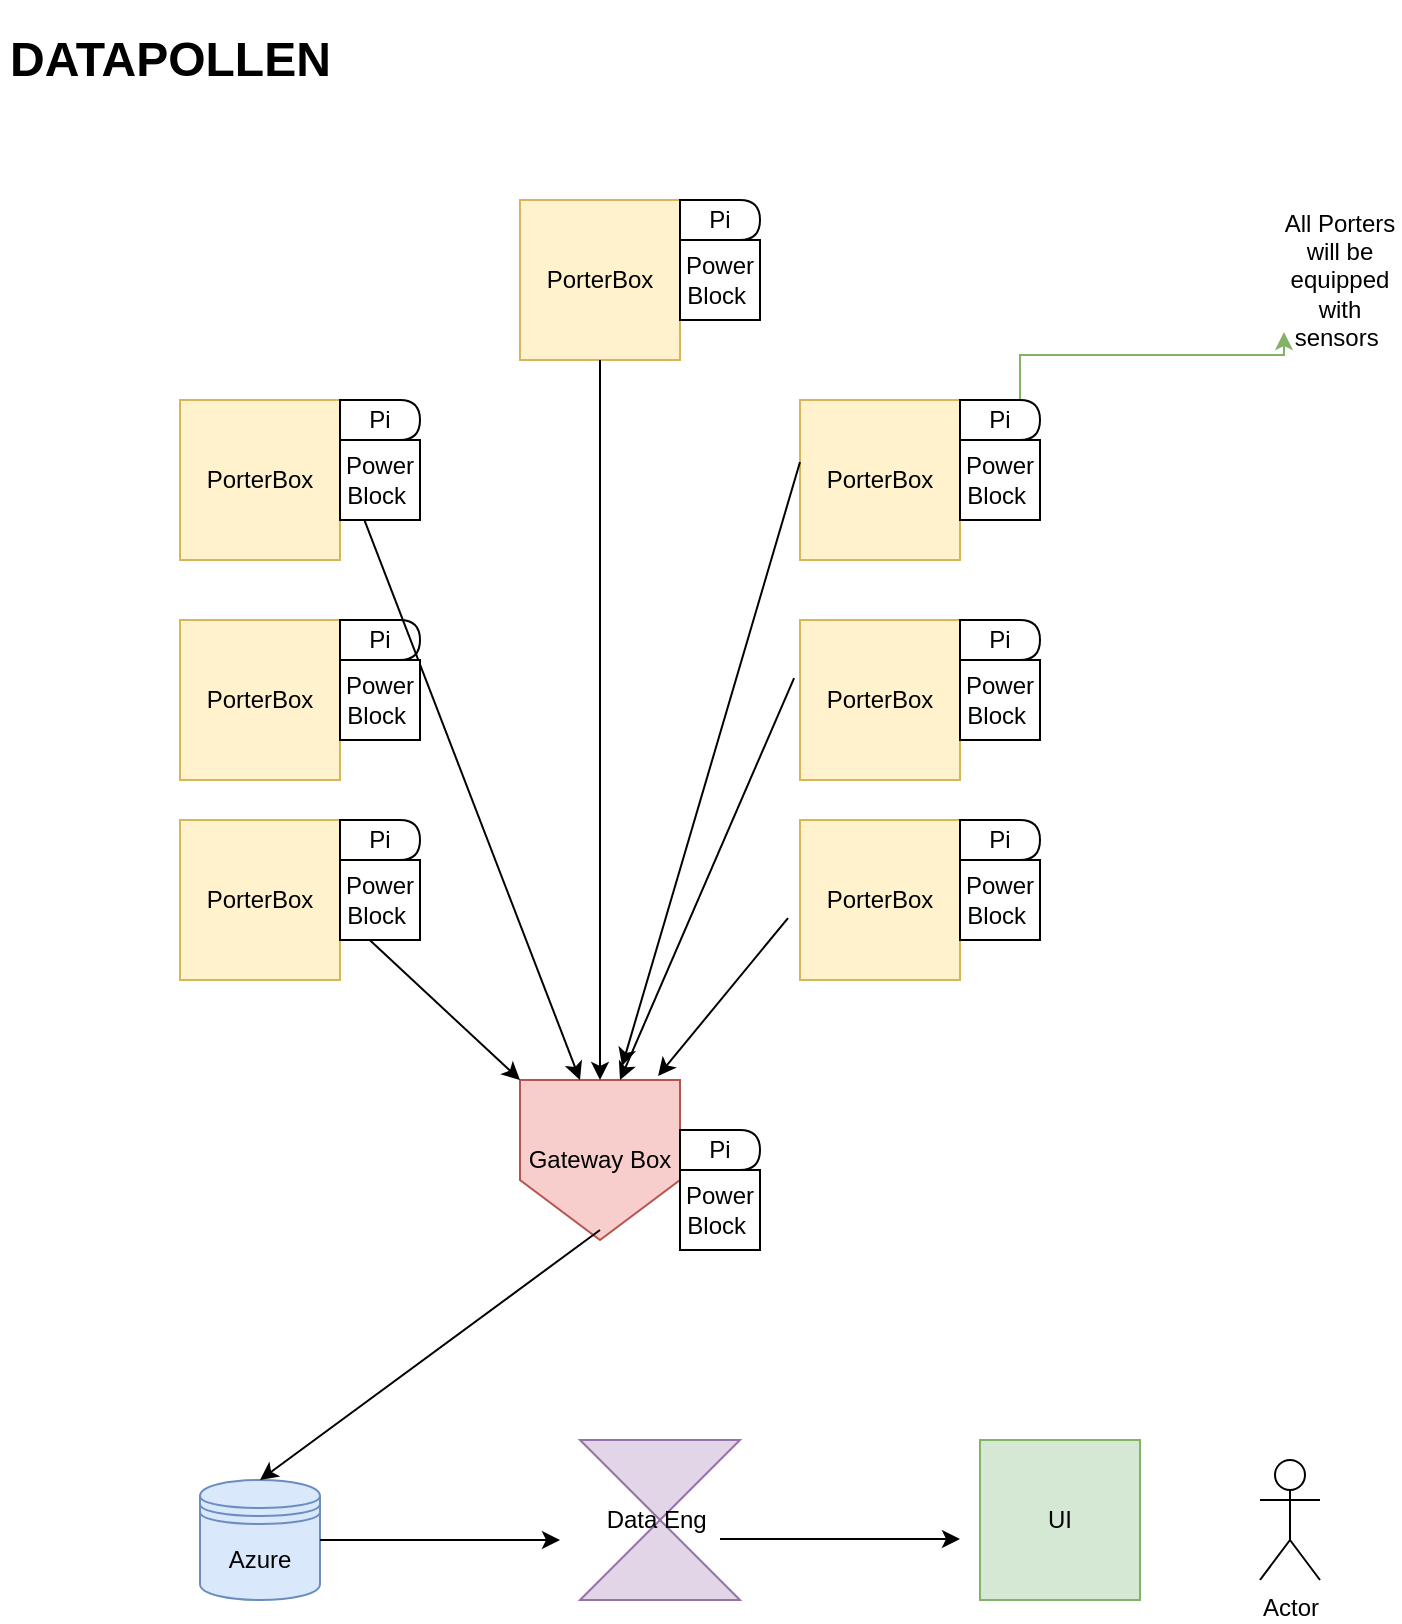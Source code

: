 <mxfile version="21.6.2" type="github">
  <diagram name="Page-1" id="OByR6--c_KJKLzTTlBDF">
    <mxGraphModel dx="1434" dy="823" grid="1" gridSize="10" guides="1" tooltips="1" connect="1" arrows="1" fold="1" page="1" pageScale="1" pageWidth="827" pageHeight="1169" math="0" shadow="0">
      <root>
        <mxCell id="0" />
        <mxCell id="1" parent="0" />
        <mxCell id="82vSFKg-HAJ_n_3Zw1BQ-1" value="PorterBox" style="whiteSpace=wrap;html=1;aspect=fixed;fillColor=#fff2cc;strokeColor=#d6b656;" parent="1" vertex="1">
          <mxGeometry x="330" y="120" width="80" height="80" as="geometry" />
        </mxCell>
        <mxCell id="82vSFKg-HAJ_n_3Zw1BQ-2" value="PorterBox" style="whiteSpace=wrap;html=1;aspect=fixed;fillColor=#fff2cc;strokeColor=#d6b656;" parent="1" vertex="1">
          <mxGeometry x="160" y="220" width="80" height="80" as="geometry" />
        </mxCell>
        <mxCell id="82vSFKg-HAJ_n_3Zw1BQ-3" value="PorterBox" style="whiteSpace=wrap;html=1;aspect=fixed;fillColor=#fff2cc;strokeColor=#d6b656;" parent="1" vertex="1">
          <mxGeometry x="160" y="330" width="80" height="80" as="geometry" />
        </mxCell>
        <mxCell id="82vSFKg-HAJ_n_3Zw1BQ-4" value="PorterBox" style="whiteSpace=wrap;html=1;aspect=fixed;fillColor=#fff2cc;strokeColor=#d6b656;" parent="1" vertex="1">
          <mxGeometry x="160" y="430" width="80" height="80" as="geometry" />
        </mxCell>
        <mxCell id="82vSFKg-HAJ_n_3Zw1BQ-5" value="PorterBox" style="whiteSpace=wrap;html=1;aspect=fixed;fillColor=#fff2cc;strokeColor=#d6b656;" parent="1" vertex="1">
          <mxGeometry x="470" y="220" width="80" height="80" as="geometry" />
        </mxCell>
        <mxCell id="82vSFKg-HAJ_n_3Zw1BQ-6" value="PorterBox" style="whiteSpace=wrap;html=1;aspect=fixed;fillColor=#fff2cc;strokeColor=#d6b656;" parent="1" vertex="1">
          <mxGeometry x="470" y="330" width="80" height="80" as="geometry" />
        </mxCell>
        <mxCell id="82vSFKg-HAJ_n_3Zw1BQ-7" value="PorterBox" style="whiteSpace=wrap;html=1;aspect=fixed;fillColor=#fff2cc;strokeColor=#d6b656;" parent="1" vertex="1">
          <mxGeometry x="470" y="430" width="80" height="80" as="geometry" />
        </mxCell>
        <mxCell id="82vSFKg-HAJ_n_3Zw1BQ-17" value="UI" style="whiteSpace=wrap;html=1;aspect=fixed;fillColor=#d5e8d4;strokeColor=#82b366;" parent="1" vertex="1">
          <mxGeometry x="560" y="740" width="80" height="80" as="geometry" />
        </mxCell>
        <mxCell id="82vSFKg-HAJ_n_3Zw1BQ-61" style="edgeStyle=orthogonalEdgeStyle;rounded=0;orthogonalLoop=1;jettySize=auto;html=1;exitX=0.75;exitY=0;exitDx=0;exitDy=0;entryX=0.033;entryY=1.367;entryDx=0;entryDy=0;entryPerimeter=0;fillColor=#d5e8d4;strokeColor=#82b366;" parent="1" source="82vSFKg-HAJ_n_3Zw1BQ-20" target="82vSFKg-HAJ_n_3Zw1BQ-60" edge="1">
          <mxGeometry relative="1" as="geometry" />
        </mxCell>
        <mxCell id="82vSFKg-HAJ_n_3Zw1BQ-20" value="Pi" style="shape=delay;whiteSpace=wrap;html=1;" parent="1" vertex="1">
          <mxGeometry x="550" y="220" width="40" height="20" as="geometry" />
        </mxCell>
        <mxCell id="82vSFKg-HAJ_n_3Zw1BQ-21" value="Pi" style="shape=delay;whiteSpace=wrap;html=1;" parent="1" vertex="1">
          <mxGeometry x="550" y="330" width="40" height="20" as="geometry" />
        </mxCell>
        <mxCell id="82vSFKg-HAJ_n_3Zw1BQ-22" value="Pi" style="shape=delay;whiteSpace=wrap;html=1;" parent="1" vertex="1">
          <mxGeometry x="550" y="430" width="40" height="20" as="geometry" />
        </mxCell>
        <mxCell id="82vSFKg-HAJ_n_3Zw1BQ-24" value="Pi" style="shape=delay;whiteSpace=wrap;html=1;" parent="1" vertex="1">
          <mxGeometry x="240" y="220" width="40" height="20" as="geometry" />
        </mxCell>
        <mxCell id="82vSFKg-HAJ_n_3Zw1BQ-25" value="Pi" style="shape=delay;whiteSpace=wrap;html=1;" parent="1" vertex="1">
          <mxGeometry x="240" y="330" width="40" height="20" as="geometry" />
        </mxCell>
        <mxCell id="82vSFKg-HAJ_n_3Zw1BQ-26" value="Pi" style="shape=delay;whiteSpace=wrap;html=1;" parent="1" vertex="1">
          <mxGeometry x="240" y="430" width="40" height="20" as="geometry" />
        </mxCell>
        <mxCell id="82vSFKg-HAJ_n_3Zw1BQ-27" value="Data Eng&amp;nbsp;" style="shape=collate;whiteSpace=wrap;html=1;fillColor=#e1d5e7;strokeColor=#9673a6;" parent="1" vertex="1">
          <mxGeometry x="360" y="740" width="80" height="80" as="geometry" />
        </mxCell>
        <mxCell id="82vSFKg-HAJ_n_3Zw1BQ-29" value="Pi" style="shape=delay;whiteSpace=wrap;html=1;" parent="1" vertex="1">
          <mxGeometry x="410" y="120" width="40" height="20" as="geometry" />
        </mxCell>
        <mxCell id="82vSFKg-HAJ_n_3Zw1BQ-31" value="Azure" style="shape=datastore;whiteSpace=wrap;html=1;fillColor=#dae8fc;strokeColor=#6c8ebf;" parent="1" vertex="1">
          <mxGeometry x="170" y="760" width="60" height="60" as="geometry" />
        </mxCell>
        <mxCell id="82vSFKg-HAJ_n_3Zw1BQ-32" value="Gateway Box" style="shape=offPageConnector;whiteSpace=wrap;html=1;fillColor=#f8cecc;strokeColor=#b85450;" parent="1" vertex="1">
          <mxGeometry x="330" y="560" width="80" height="80" as="geometry" />
        </mxCell>
        <mxCell id="82vSFKg-HAJ_n_3Zw1BQ-33" value="" style="endArrow=classic;html=1;rounded=0;entryX=0.5;entryY=0;entryDx=0;entryDy=0;exitX=0.5;exitY=1;exitDx=0;exitDy=0;" parent="1" source="82vSFKg-HAJ_n_3Zw1BQ-1" target="82vSFKg-HAJ_n_3Zw1BQ-32" edge="1">
          <mxGeometry width="50" height="50" relative="1" as="geometry">
            <mxPoint x="350" y="460" as="sourcePoint" />
            <mxPoint x="400" y="410" as="targetPoint" />
          </mxGeometry>
        </mxCell>
        <mxCell id="82vSFKg-HAJ_n_3Zw1BQ-34" value="" style="endArrow=classic;html=1;rounded=0;exitX=1.013;exitY=0.388;exitDx=0;exitDy=0;exitPerimeter=0;" parent="1" source="82vSFKg-HAJ_n_3Zw1BQ-2" edge="1">
          <mxGeometry width="50" height="50" relative="1" as="geometry">
            <mxPoint x="230" y="260" as="sourcePoint" />
            <mxPoint x="360" y="560" as="targetPoint" />
          </mxGeometry>
        </mxCell>
        <mxCell id="82vSFKg-HAJ_n_3Zw1BQ-35" value="" style="endArrow=classic;html=1;rounded=0;exitX=1.038;exitY=0.613;exitDx=0;exitDy=0;exitPerimeter=0;" parent="1" source="82vSFKg-HAJ_n_3Zw1BQ-4" edge="1">
          <mxGeometry width="50" height="50" relative="1" as="geometry">
            <mxPoint x="200" y="260" as="sourcePoint" />
            <mxPoint x="330" y="560" as="targetPoint" />
          </mxGeometry>
        </mxCell>
        <mxCell id="82vSFKg-HAJ_n_3Zw1BQ-36" value="" style="endArrow=classic;html=1;rounded=0;exitX=-0.075;exitY=0.613;exitDx=0;exitDy=0;exitPerimeter=0;entryX=0.863;entryY=-0.025;entryDx=0;entryDy=0;entryPerimeter=0;" parent="1" source="82vSFKg-HAJ_n_3Zw1BQ-7" target="82vSFKg-HAJ_n_3Zw1BQ-32" edge="1">
          <mxGeometry width="50" height="50" relative="1" as="geometry">
            <mxPoint x="330" y="479" as="sourcePoint" />
            <mxPoint x="417" y="560" as="targetPoint" />
          </mxGeometry>
        </mxCell>
        <mxCell id="82vSFKg-HAJ_n_3Zw1BQ-37" value="" style="endArrow=classic;html=1;rounded=0;exitX=-0.037;exitY=0.363;exitDx=0;exitDy=0;exitPerimeter=0;entryX=0.863;entryY=-0.025;entryDx=0;entryDy=0;entryPerimeter=0;" parent="1" source="82vSFKg-HAJ_n_3Zw1BQ-6" edge="1">
          <mxGeometry width="50" height="50" relative="1" as="geometry">
            <mxPoint x="445" y="481" as="sourcePoint" />
            <mxPoint x="380" y="560" as="targetPoint" />
          </mxGeometry>
        </mxCell>
        <mxCell id="82vSFKg-HAJ_n_3Zw1BQ-38" value="" style="endArrow=classic;html=1;rounded=0;exitX=-0.075;exitY=0.613;exitDx=0;exitDy=0;exitPerimeter=0;entryX=0.638;entryY=-0.087;entryDx=0;entryDy=0;entryPerimeter=0;" parent="1" target="82vSFKg-HAJ_n_3Zw1BQ-32" edge="1">
          <mxGeometry width="50" height="50" relative="1" as="geometry">
            <mxPoint x="470" y="251" as="sourcePoint" />
            <mxPoint x="405" y="330" as="targetPoint" />
          </mxGeometry>
        </mxCell>
        <mxCell id="82vSFKg-HAJ_n_3Zw1BQ-39" value="" style="endArrow=classic;html=1;rounded=0;entryX=0.5;entryY=0;entryDx=0;entryDy=0;" parent="1" target="82vSFKg-HAJ_n_3Zw1BQ-31" edge="1">
          <mxGeometry width="50" height="50" relative="1" as="geometry">
            <mxPoint x="370" y="635" as="sourcePoint" />
            <mxPoint x="420" y="585" as="targetPoint" />
          </mxGeometry>
        </mxCell>
        <mxCell id="82vSFKg-HAJ_n_3Zw1BQ-40" value="" style="endArrow=classic;html=1;rounded=0;exitX=1;exitY=0.5;exitDx=0;exitDy=0;" parent="1" source="82vSFKg-HAJ_n_3Zw1BQ-31" edge="1">
          <mxGeometry width="50" height="50" relative="1" as="geometry">
            <mxPoint x="240" y="790" as="sourcePoint" />
            <mxPoint x="350" y="790" as="targetPoint" />
          </mxGeometry>
        </mxCell>
        <mxCell id="82vSFKg-HAJ_n_3Zw1BQ-41" value="" style="endArrow=classic;html=1;rounded=0;exitX=1;exitY=0.5;exitDx=0;exitDy=0;" parent="1" edge="1">
          <mxGeometry width="50" height="50" relative="1" as="geometry">
            <mxPoint x="430" y="789.5" as="sourcePoint" />
            <mxPoint x="550" y="789.5" as="targetPoint" />
          </mxGeometry>
        </mxCell>
        <mxCell id="82vSFKg-HAJ_n_3Zw1BQ-42" value="Pi" style="shape=delay;whiteSpace=wrap;html=1;" parent="1" vertex="1">
          <mxGeometry x="410" y="585" width="40" height="20" as="geometry" />
        </mxCell>
        <mxCell id="82vSFKg-HAJ_n_3Zw1BQ-46" value="Actor" style="shape=umlActor;verticalLabelPosition=bottom;verticalAlign=top;html=1;outlineConnect=0;" parent="1" vertex="1">
          <mxGeometry x="700" y="750" width="30" height="60" as="geometry" />
        </mxCell>
        <mxCell id="82vSFKg-HAJ_n_3Zw1BQ-47" value="&lt;h1&gt;DATAPOLLEN &lt;br&gt;&lt;/h1&gt;" style="text;html=1;strokeColor=none;fillColor=none;spacing=5;spacingTop=-20;whiteSpace=wrap;overflow=hidden;rounded=0;" parent="1" vertex="1">
          <mxGeometry x="70" y="30" width="190" height="120" as="geometry" />
        </mxCell>
        <mxCell id="82vSFKg-HAJ_n_3Zw1BQ-50" value="Power Block&amp;nbsp;" style="whiteSpace=wrap;html=1;aspect=fixed;" parent="1" vertex="1">
          <mxGeometry x="550" y="240" width="40" height="40" as="geometry" />
        </mxCell>
        <mxCell id="82vSFKg-HAJ_n_3Zw1BQ-52" value="Power Block&amp;nbsp;" style="whiteSpace=wrap;html=1;aspect=fixed;" parent="1" vertex="1">
          <mxGeometry x="550" y="350" width="40" height="40" as="geometry" />
        </mxCell>
        <mxCell id="82vSFKg-HAJ_n_3Zw1BQ-53" value="Power Block&amp;nbsp;" style="whiteSpace=wrap;html=1;aspect=fixed;" parent="1" vertex="1">
          <mxGeometry x="550" y="450" width="40" height="40" as="geometry" />
        </mxCell>
        <mxCell id="82vSFKg-HAJ_n_3Zw1BQ-54" value="Power Block&amp;nbsp;" style="whiteSpace=wrap;html=1;aspect=fixed;" parent="1" vertex="1">
          <mxGeometry x="240" y="450" width="40" height="40" as="geometry" />
        </mxCell>
        <mxCell id="82vSFKg-HAJ_n_3Zw1BQ-55" value="Power Block&amp;nbsp;" style="whiteSpace=wrap;html=1;aspect=fixed;" parent="1" vertex="1">
          <mxGeometry x="240" y="350" width="40" height="40" as="geometry" />
        </mxCell>
        <mxCell id="82vSFKg-HAJ_n_3Zw1BQ-56" value="Power Block&amp;nbsp;" style="whiteSpace=wrap;html=1;aspect=fixed;" parent="1" vertex="1">
          <mxGeometry x="410" y="605" width="40" height="40" as="geometry" />
        </mxCell>
        <mxCell id="82vSFKg-HAJ_n_3Zw1BQ-57" value="Power Block&amp;nbsp;" style="whiteSpace=wrap;html=1;aspect=fixed;" parent="1" vertex="1">
          <mxGeometry x="410" y="140" width="40" height="40" as="geometry" />
        </mxCell>
        <mxCell id="82vSFKg-HAJ_n_3Zw1BQ-58" value="Power Block&amp;nbsp;" style="whiteSpace=wrap;html=1;aspect=fixed;" parent="1" vertex="1">
          <mxGeometry x="240" y="240" width="40" height="40" as="geometry" />
        </mxCell>
        <mxCell id="82vSFKg-HAJ_n_3Zw1BQ-60" value="All Porters will be equipped with sensors&amp;nbsp;" style="text;html=1;strokeColor=none;fillColor=none;align=center;verticalAlign=middle;whiteSpace=wrap;rounded=0;" parent="1" vertex="1">
          <mxGeometry x="710" y="145" width="60" height="30" as="geometry" />
        </mxCell>
      </root>
    </mxGraphModel>
  </diagram>
</mxfile>
